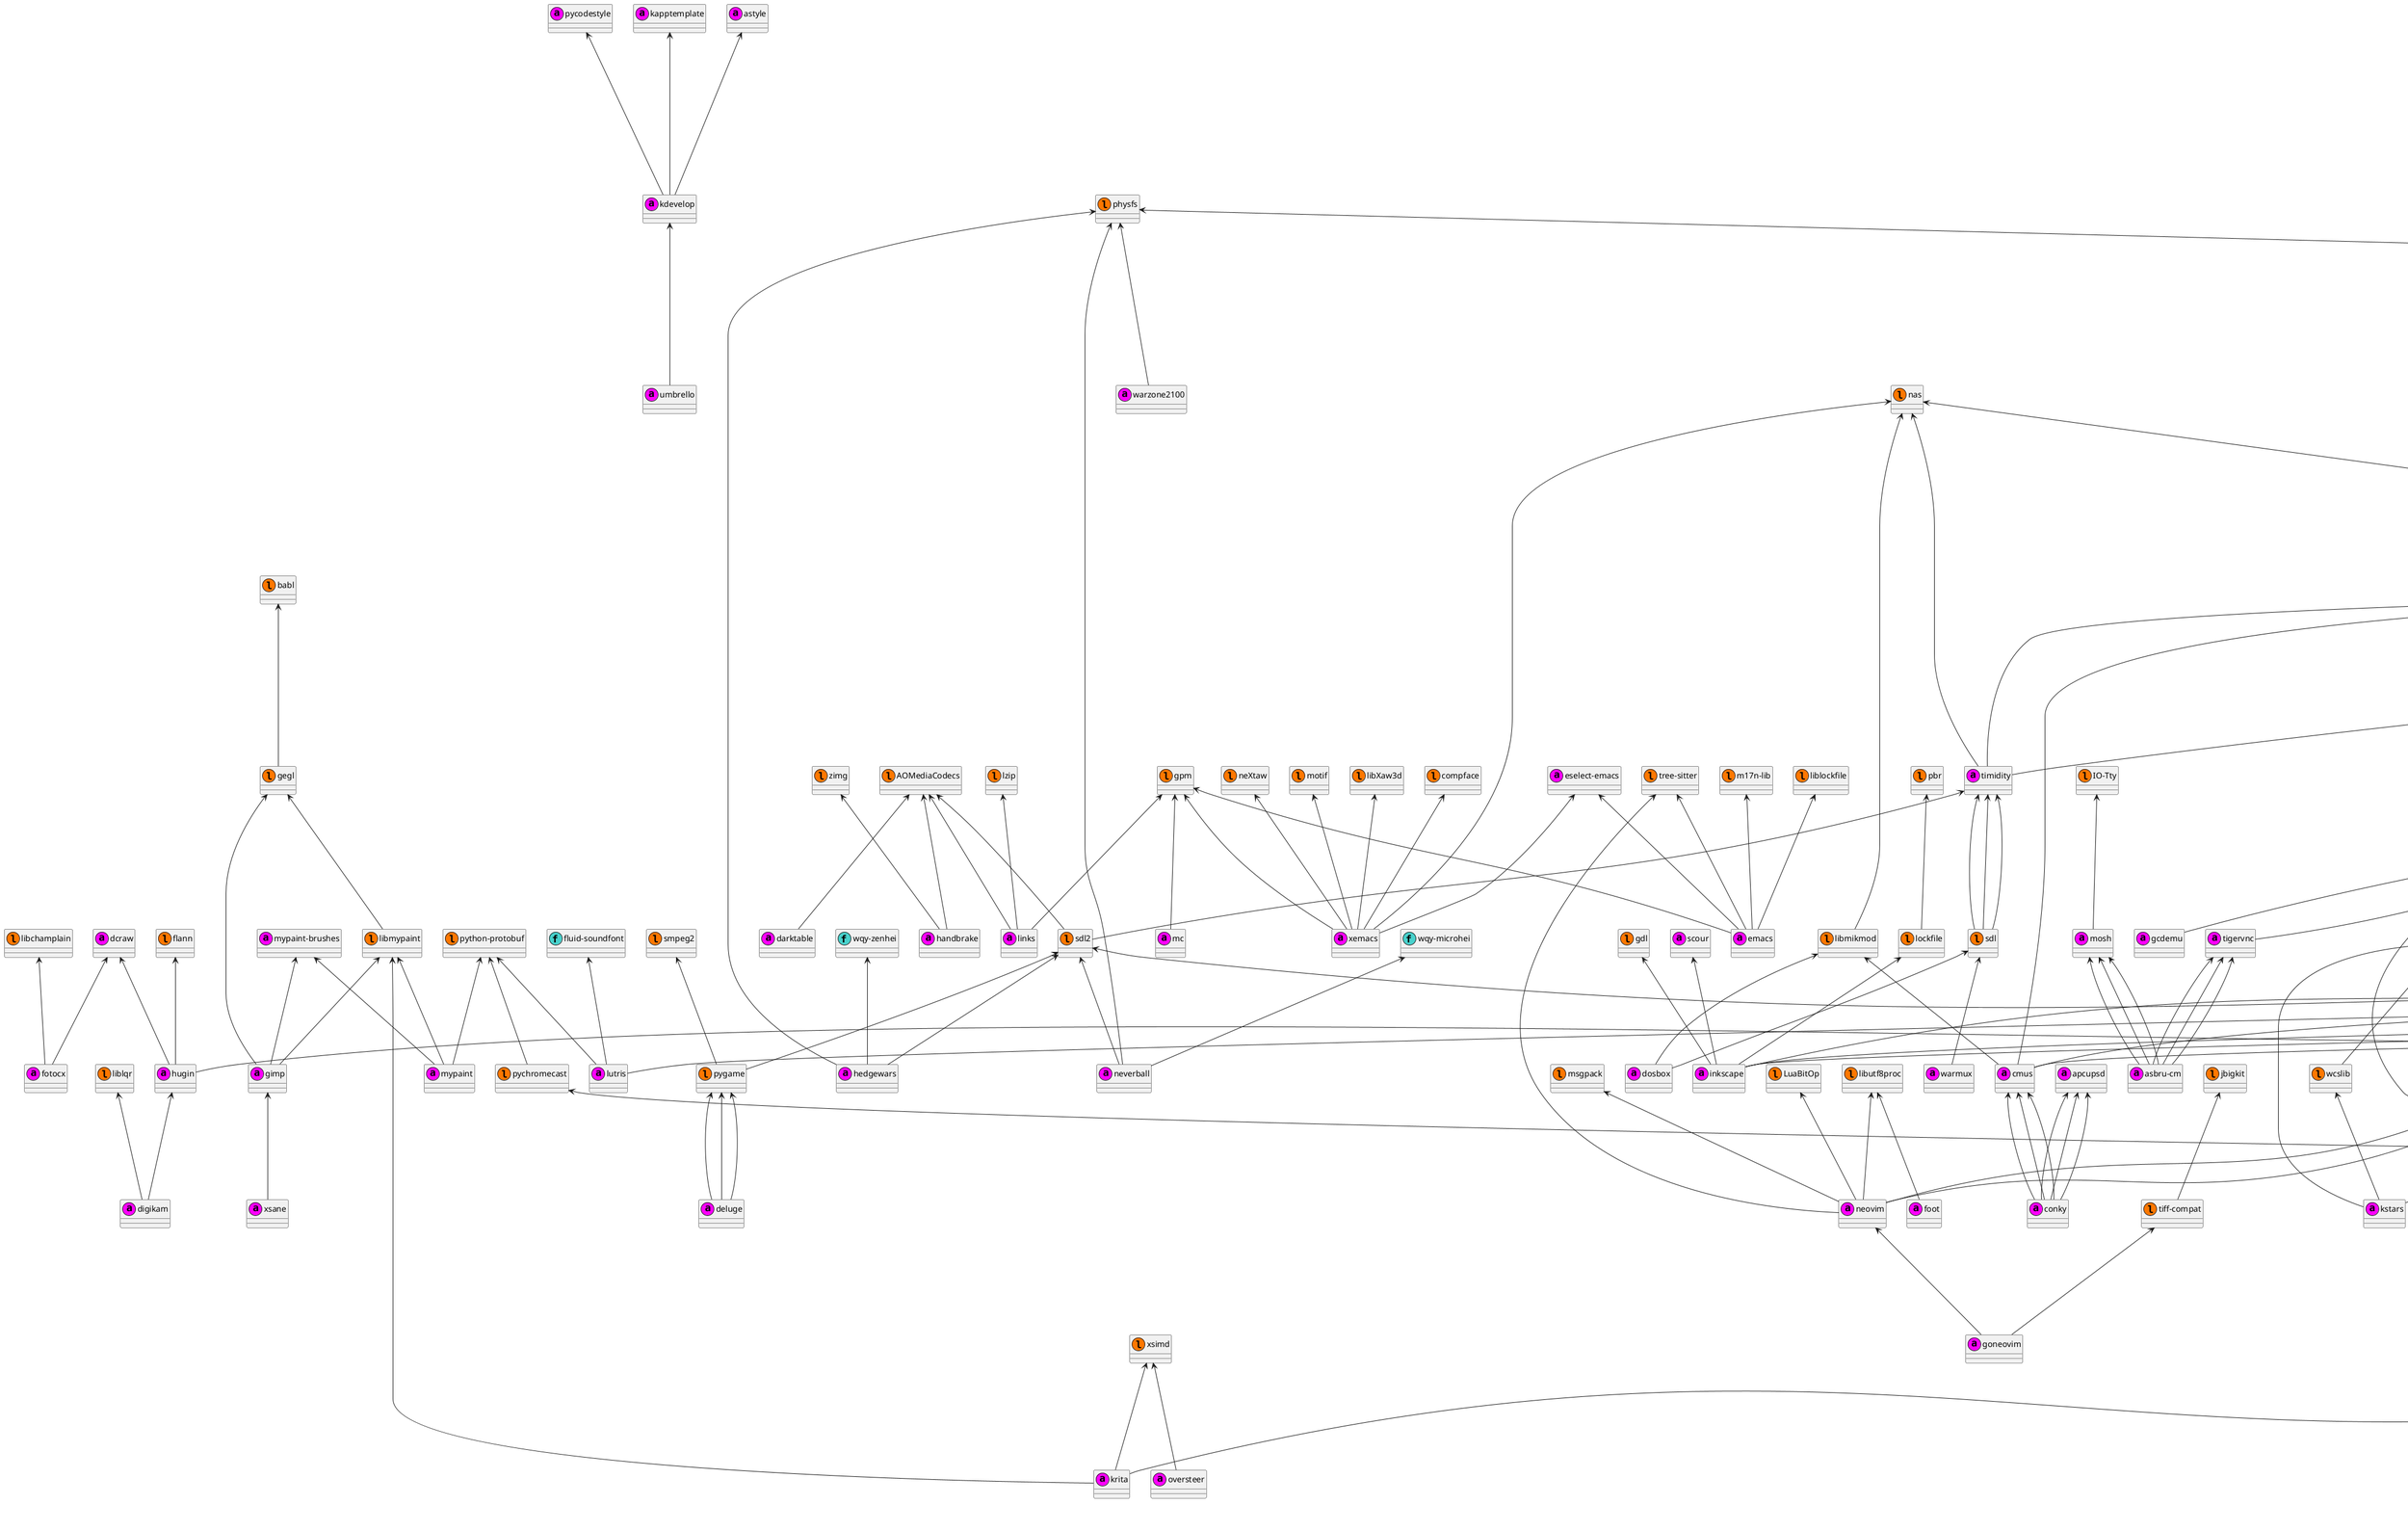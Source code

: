 @startuml

entity "loopup" as utils/loopup << (u,#4B0082) >> {

}
entity "cascadia-code" as fonts/cascadia-code << (f,#48D1CC) >> {

}
entity "fontawesome" as fonts/fontawesome << (f,#48D1CC) >> {

}
entity "font-cursor-misc" as fonts/font-cursor-misc << (f,#48D1CC) >> {

}
entity "inconsolata" as fonts/inconsolata << (f,#48D1CC) >> {

}
entity "inconsolata-hellenic" as fonts/inconsolata-hellenic << (f,#48D1CC) >> {

}
entity "jetbrains-mono" as fonts/jetbrains-mono << (f,#48D1CC) >> {

}
entity "noto-cjk" as fonts/noto-cjk << (f,#48D1CC) >> {

}
entity "noto-extra" as fonts/noto-extra << (f,#48D1CC) >> {

}
entity "roboto" as fonts/roboto << (f,#48D1CC) >> {

}
entity "robotomono" as fonts/robotomono << (f,#48D1CC) >> {

}
entity "robotoslab" as fonts/robotoslab << (f,#48D1CC) >> {

}
entity "stix-fonts" as fonts/stix-fonts << (f,#48D1CC) >> {

}
entity "texcm-ttf" as fonts/texcm-ttf << (f,#48D1CC) >> {

}
entity "wqy-zenhei" as fonts/wqy-zenhei << (f,#48D1CC) >> {

}
entity "wqy-microhei" as fonts/wqy-microhei << (f,#48D1CC) >> {

}
entity "fluid-soundfont" as fonts/fluid-soundfont << (f,#48D1CC) >> {

}
entity "analitza" as libs/analitza << (l,#FF7700) >> {

}
entity "AOMediaCodecs" as libs/AOMediaCodecs << (l,#FF7700) >> {

}
entity "argtable" as libs/argtable << (l,#FF7700) >> {

}
entity "asio" as libs/asio << (l,#FF7700) >> {

}
entity "aubio" as libs/aubio << (l,#FF7700) >> {

}
entity "babl" as libs/babl << (l,#FF7700) >> {

}
entity "beautifulsoup4" as libs/beautifulsoup4 << (l,#FF7700) >> {

}
entity "breeze-plymouth" as libs/breeze-plymouth << (l,#FF7700) >> {

}
entity "c-blosc" as libs/c-blosc << (l,#FF7700) >> {

}
entity "cfitsio" as libs/cfitsio << (l,#FF7700) >> {

}
entity "chrome-binary-plugins" as libs/chrome-binary-plugins << (l,#FF7700) >> {

}
entity "colorama" as libs/colorama << (l,#FF7700) >> {

}
entity "compface" as libs/compface << (l,#FF7700) >> {

}
entity "cpp-httplib" as libs/cpp-httplib << (l,#FF7700) >> {

}
entity "css-parser" as libs/css-parser << (l,#FF7700) >> {

}
entity "cssselect" as libs/cssselect << (l,#FF7700) >> {

}
entity "feedparser" as libs/feedparser << (l,#FF7700) >> {

}
entity "flann" as libs/flann << (l,#FF7700) >> {

}
entity "fltk" as libs/fltk << (l,#FF7700) >> {

}
entity "freeimage" as libs/freeimage << (l,#FF7700) >> {

}
entity "freeradius-client" as apps/freeradius-client << (a,#FF00FF) >> {

}
entity "ftgl" as libs/ftgl << (l,#FF7700) >> {

}
entity "game-music-emu" as libs/game-music-emu << (l,#FF7700) >> {

}
entity "gavl" as libs/gavl << (l,#FF7700) >> {

}
entity "girara" as libs/girara << (l,#FF7700) >> {

}
entity "gdl" as libs/gdl << (l,#FF7700) >> {

}
entity "gl2ps" as libs/gl2ps << (l,#FF7700) >> {

}
entity "glfw" as libs/glfw << (l,#FF7700) >> {

}
entity "gmime-2" as libs/gmime-2 << (l,#FF7700) >> {

}
entity "goocanvas" as libs/goocanvas << (l,#FF7700) >> {

}
entity "gpm" as libs/gpm << (l,#FF7700) >> {

}
entity "gst-plugins-v4l2" as libs/gst-plugins-v4l2 << (l,#FF7700) >> {

}
entity "gtksourceviewmm" as libs/gtksourceviewmm << (l,#FF7700) >> {

}
entity "gts" as libs/gts << (l,#FF7700) >> {

}
entity "gupnp-igd" as libs/gupnp-igd << (l,#FF7700) >> {

}
entity "hidapi" as libs/hidapi << (l,#FF7700) >> {

}
entity "id3lib" as libs/id3lib << (l,#FF7700) >> {

}
entity "iniparser" as libs/iniparser << (l,#FF7700) >> {

}
entity "intel-mediasdk" as libs/intel-mediasdk << (l,#FF7700) >> {

}
entity "IO-Tty" as libs/IO-Tty << (l,#FF7700) >> {

}
entity "jbigkit" as libs/jbigkit << (l,#FF7700) >> {

}
entity "ladspa-sdk" as libs/ladspa-sdk << (l,#FF7700) >> {

}
entity "lasi" as libs/lasi << (l,#FF7700) >> {

}
entity "leptonica" as libs/leptonica << (l,#FF7700) >> {

}
entity "lib3ds" as libs/lib3ds << (l,#FF7700) >> {

}
entity "libbs2b" as libs/libbs2b << (l,#FF7700) >> {

}
entity "libcerf" as libs/libcerf << (l,#FF7700) >> {

}
entity "libchamplain" as libs/libchamplain << (l,#FF7700) >> {

}
entity "libconfig" as libs/libconfig << (l,#FF7700) >> {

}
entity "libdiscid" as libs/libdiscid << (l,#FF7700) >> {

}
entity "libdispatch" as libs/libdispatch << (l,#FF7700) >> {

}
entity "libdvdcss" as libs/libdvdcss << (l,#FF7700) >> {

}
entity "libebur128" as libs/libebur128 << (l,#FF7700) >> {

}
entity "libemf" as libs/libemf << (l,#FF7700) >> {

}
entity "libfame" as libs/libfame << (l,#FF7700) >> {

}
entity "libgii" as libs/libgii << (l,#FF7700) >> {

}
entity "libglade" as libs/libglade << (l,#FF7700) >> {

}
entity "glpk" as libs/glpk << (l,#FF7700) >> {

}
entity "libharu" as libs/libharu << (l,#FF7700) >> {

}
entity "libircclient" as libs/libircclient << (l,#FF7700) >> {

}
entity "libktorrent" as libs/libktorrent << (l,#FF7700) >> {

}
entity "liblo" as libs/liblo << (l,#FF7700) >> {

}
entity "liblockfile" as libs/liblockfile << (l,#FF7700) >> {

}
entity "liblqr" as libs/liblqr << (l,#FF7700) >> {

}
entity "libmirage" as libs/libmirage << (l,#FF7700) >> {

}
entity "libmp4v2" as libs/libmp4v2 << (l,#FF7700) >> {

}
entity "libntlm" as libs/libntlm << (l,#FF7700) >> {

}
entity "libopenmpt" as libs/libopenmpt << (l,#FF7700) >> {

}
entity "libopusenc" as libs/libopusenc << (l,#FF7700) >> {

}
entity "libprojectm" as libs/libprojectm << (l,#FF7700) >> {

}
entity "libsfml" as libs/libsfml << (l,#FF7700) >> {

}
entity "libshout" as libs/libshout << (l,#FF7700) >> {

}
entity "libsidplay" as libs/libsidplay << (l,#FF7700) >> {

}
entity "libsidplayfp" as libs/libsidplayfp << (l,#FF7700) >> {

}
entity "libsoundtouch" as libs/libsoundtouch << (l,#FF7700) >> {

}
entity "libsrtp" as libs/libsrtp << (l,#FF7700) >> {

}
entity "libutf8proc" as libs/libutf8proc << (l,#FF7700) >> {

}
entity "libvisio" as libs/libvisio << (l,#FF7700) >> {

}
entity "libXaw3d" as libs/libXaw3d << (l,#FF7700) >> {

}
entity "libxdg-basedir" as libs/libxdg-basedir << (l,#FF7700) >> {

}
entity "libzen" as libs/libzen << (l,#FF7700) >> {

}
entity "log4cplus" as libs/log4cplus << (l,#FF7700) >> {

}
entity "lrzsz" as libs/lrzsz << (l,#FF7700) >> {

}
entity "lttng-ust-2_12" as libs/lttng-ust-2_12 << (l,#FF7700) >> {

}
entity "LuaBitOp" as libs/LuaBitOp << (l,#FF7700) >> {

}
entity "lv2" as libs/lv2 << (l,#FF7700) >> {

}
entity "lzip" as libs/lzip << (l,#FF7700) >> {

}
entity "m17n-lib" as libs/m17n-lib << (l,#FF7700) >> {

}
entity "mac" as libs/mac << (l,#FF7700) >> {

}
entity "mathjax" as libs/mathjax << (l,#FF7700) >> {

}
entity "mbedtls" as libs/mbedtls << (l,#FF7700) >> {

}
entity "motif" as libs/motif << (l,#FF7700) >> {

}
entity "msgpack" as libs/msgpack << (l,#FF7700) >> {

}
entity "mxml" as libs/mxml << (l,#FF7700) >> {

}
entity "nas" as libs/nas << (l,#FF7700) >> {

}
entity "Net-SNMP" as libs/Net-SNMP << (l,#FF7700) >> {

}
entity "netifaces" as libs/netifaces << (l,#FF7700) >> {

}
entity "neXtaw" as libs/neXtaw << (l,#FF7700) >> {

}
entity "nlohmann_json" as libs/nlohmann_json << (l,#FF7700) >> {

}
entity "oniguruma" as libs/oniguruma << (l,#FF7700) >> {

}
entity "ossp-uuid" as libs/ossp-uuid << (l,#FF7700) >> {

}
entity "pbr" as libs/pbr << (l,#FF7700) >> {

}
entity "perl-Tk" as libs/perl-Tk << (l,#FF7700) >> {

}
entity "physfs" as libs/physfs << (l,#FF7700) >> {

}
entity "plotutils" as libs/plotutils << (l,#FF7700) >> {

}
entity "portsmf" as libs/portsmf << (l,#FF7700) >> {

}
entity "ptex" as libs/ptex << (l,#FF7700) >> {

}
entity "pynacl" as libs/pynacl << (l,#FF7700) >> {

}
entity "pyproject-hooks" as libs/pyproject-hooks << (l,#FF7700) >> {

}
entity "python-msgpack" as libs/python-msgpack << (l,#FF7700) >> {

}
entity "python-protobuf" as libs/python-protobuf << (l,#FF7700) >> {

}
entity "qcustomplot" as libs/qcustomplot << (l,#FF7700) >> {

}
entity "qscintilla" as libs/qscintilla << (l,#FF7700) >> {

}
entity "qtpy" as libs/qtpy << (l,#FF7700) >> {

}
entity "qxlsx" as libs/qxlsx << (l,#FF7700) >> {

}
entity "random2" as libs/random2 << (l,#FF7700) >> {

}
entity "rapidjson" as libs/rapidjson << (l,#FF7700) >> {

}
entity "regex" as libs/regex << (l,#FF7700) >> {

}
entity "reportlab" as libs/reportlab << (l,#FF7700) >> {

}
entity "rnnoise" as apps/rnnoise << (a,#FF00FF) >> {

}
entity "rtaudio" as libs/rtaudio << (l,#FF7700) >> {

}
entity "rtmidi" as libs/rtmidi << (l,#FF7700) >> {

}
entity "send2trash" as libs/send2trash << (l,#FF7700) >> {

}
entity "serd" as libs/serd << (l,#FF7700) >> {

}
entity "sgml-common" as libs/sgml-common << (l,#FF7700) >> {

}
entity "smpeg" as libs/smpeg << (l,#FF7700) >> {

}
entity "smpeg2" as libs/smpeg2 << (l,#FF7700) >> {

}
entity "Text-CSV" as libs/Text-CSV << (l,#FF7700) >> {

}
entity "tinyxml2" as libs/tinyxml2 << (l,#FF7700) >> {

}
entity "tree-sitter" as libs/tree-sitter << (l,#FF7700) >> {

}
entity "twisted" as libs/twisted << (l,#FF7700) >> {

}
entity "udis86" as libs/udis86 << (l,#FF7700) >> {

}
entity "uriparser" as libs/uriparser << (l,#FF7700) >> {

}
entity "uthash" as libs/uthash << (l,#FF7700) >> {

}
entity "utfcpp" as libs/utfcpp << (l,#FF7700) >> {

}
entity "vamp-plugin-sdk" as libs/vamp-plugin-sdk << (l,#FF7700) >> {

}
entity "vdf" as libs/vdf << (l,#FF7700) >> {

}
entity "websocketpp" as libs/websocketpp << (l,#FF7700) >> {

}
entity "wxGTK" as libs/wxGTK << (l,#FF7700) >> {

}
entity "wxGTK-3_0-gtk3" as libs/wxGTK-3_0-gtk3 << (l,#FF7700) >> {

}
entity "xsimd" as libs/xsimd << (l,#FF7700) >> {

}
entity "zimg" as libs/zimg << (l,#FF7700) >> {

}
entity "zita-convolver" as libs/zita-convolver << (l,#FF7700) >> {

}
entity "zstandard" as libs/zstandard << (l,#FF7700) >> {

}
entity "alacritty" as apps/alacritty << (a,#FF00FF) >> {

}
entity "alligator" as apps/alligator << (a,#FF00FF) >> {

}
entity "amberol" as apps/amberol << (a,#FF00FF) >> {

}
entity "android-tools" as apps/android-tools << (a,#FF00FF) >> {

}
entity "ant" as apps/ant << (a,#FF00FF) >> {

}
entity "astyle" as apps/astyle << (a,#FF00FF) >> {

}
entity "apcupsd" as apps/apcupsd << (a,#FF00FF) >> {

}
entity "argouml" as apps/argouml << (a,#FF00FF) >> {

}
entity "argyllcms" as apps/argyllcms << (a,#FF00FF) >> {

}
entity "atop" as apps/atop << (a,#FF00FF) >> {

}
entity "b5i2iso" as apps/b5i2iso << (a,#FF00FF) >> {

}
entity "badwolf" as apps/badwolf << (a,#FF00FF) >> {

}
entity "bashtop" as apps/bashtop << (a,#FF00FF) >> {

}
entity "bchunk" as apps/bchunk << (a,#FF00FF) >> {

}
entity "billardgl" as apps/billardgl << (a,#FF00FF) >> {

}
entity "bind-tools" as apps/bind-tools << (a,#FF00FF) >> {

}
entity "bin2iso" as apps/bin2iso << (a,#FF00FF) >> {

}
entity "bleachbit" as apps/bleachbit << (a,#FF00FF) >> {

}
entity "bluefish" as apps/bluefish << (a,#FF00FF) >> {

}
entity "bottom" as apps/bottom << (a,#FF00FF) >> {

}
entity "brasero" as apps/brasero << (a,#FF00FF) >> {

}
entity "brave" as apps/brave << (a,#FF00FF) >> {

}
entity "brother-dcp1610w-bin" as apps/brother-dcp1610w-bin << (a,#FF00FF) >> {

}
entity "brother-scan4-bin" as apps/brother-scan4-bin << (a,#FF00FF) >> {

}
entity "cartridges" as apps/cartridges << (a,#FF00FF) >> {

}
entity "ccd2iso" as apps/ccd2iso << (a,#FF00FF) >> {

}
entity "celestia" as apps/celestia << (a,#FF00FF) >> {

}
entity "clamav" as apps/clamav << (a,#FF00FF) >> {

}
entity "cmatrix" as apps/cmatrix << (a,#FF00FF) >> {

}
entity "colord-kde" as apps/colord-kde << (a,#FF00FF) >> {

}
entity "converseen" as apps/converseen << (a,#FF00FF) >> {

}
entity "cool-retro-term" as apps/cool-retro-term << (a,#FF00FF) >> {

}
entity "coquillo" as apps/coquillo << (a,#FF00FF) >> {

}
entity "cuetools" as apps/cuetools << (a,#FF00FF) >> {

}
entity "curses-hexedit" as apps/curses-hexedit << (a,#FF00FF) >> {

}
entity "dcraw" as apps/dcraw << (a,#FF00FF) >> {

}
entity "designer" as apps/designer << (a,#FF00FF) >> {

}
entity "diffpdf" as apps/diffpdf << (a,#FF00FF) >> {

}
entity "diffuse" as apps/diffuse << (a,#FF00FF) >> {

}
entity "distrobox" as apps/distrobox << (a,#FF00FF) >> {

}
entity "dolphin-plugins-git" as apps/dolphin-plugins-git << (a,#FF00FF) >> {

}
entity "dotnet-common" as apps/dotnet-common << (a,#FF00FF) >> {

}
entity "dotnet-runtime-nugets-8" as apps/dotnet-runtime-nugets-8 << (a,#FF00FF) >> {

}
entity "drawio-desktop-bin" as apps/drawio-desktop-bin << (a,#FF00FF) >> {

}
entity "dtach" as apps/dtach << (a,#FF00FF) >> {

}
entity "dvdauthor" as apps/dvdauthor << (a,#FF00FF) >> {

}
entity "edid-tools" as apps/edid-tools << (a,#FF00FF) >> {

}
entity "elisa" as apps/elisa << (a,#FF00FF) >> {

}
entity "Email-Outlook-Message" as apps/Email-Outlook-Message << (a,#FF00FF) >> {

}
entity "erlang" as apps/erlang << (a,#FF00FF) >> {

}
entity "epiphany" as apps/epiphany << (a,#FF00FF) >> {

}
entity "epson-inkjet-printer-escpr" as apps/epson-inkjet-printer-escpr << (a,#FF00FF) >> {

}
entity "epstool" as apps/epstool << (a,#FF00FF) >> {

}
entity "eselect-emacs" as apps/eselect-emacs << (a,#FF00FF) >> {

}
entity "ext4magic" as apps/ext4magic << (a,#FF00FF) >> {

}
entity "extundelete" as apps/extundelete << (a,#FF00FF) >> {

}
entity "ffmpeg-chromium" as libs/ffmpeg-chromium << (l,#FF7700) >> {

}
entity "ffmpegthumbs" as apps/ffmpegthumbs << (a,#FF00FF) >> {

}
entity "fig2dev" as apps/fig2dev << (a,#FF00FF) >> {

}
entity "filelight" as apps/filelight << (a,#FF00FF) >> {

}
entity "firejail" as apps/firejail << (a,#FF00FF) >> {

}
entity "fish" as apps/fish << (a,#FF00FF) >> {

}
entity "flam3" as apps/flam3 << (a,#FF00FF) >> {

}
entity "flameshot" as apps/flameshot << (a,#FF00FF) >> {

}
entity "foliate" as apps/foliate << (a,#FF00FF) >> {

}
entity "fontforge" as apps/fontforge << (a,#FF00FF) >> {

}
entity "foobillard" as apps/foobillard << (a,#FF00FF) >> {

}
entity "fooyin" as apps/fooyin << (a,#FF00FF) >> {

}
entity "fpc" as apps/fpc << (a,#FF00FF) >> {

}
entity "fping" as apps/fping << (a,#FF00FF) >> {

}
entity "fraqtive" as apps/fraqtive << (a,#FF00FF) >> {

}
entity "freeoffice" as apps/freeoffice << (a,#FF00FF) >> {

}
entity "galaxy" as apps/galaxy << (a,#FF00FF) >> {

}
entity "gaupol" as apps/gaupol << (a,#FF00FF) >> {

}
entity "geany" as apps/geany << (a,#FF00FF) >> {

}
entity "geeqie" as apps/geeqie << (a,#FF00FF) >> {

}
entity "ghostwriter" as apps/ghostwriter << (a,#FF00FF) >> {

}
entity "gitkraken" as apps/gitkraken << (a,#FF00FF) >> {

}
entity "gmtp" as apps/gmtp << (a,#FF00FF) >> {

}
entity "gnofract4d" as apps/gnofract4d << (a,#FF00FF) >> {

}
entity "gnome-shell-frippery" as apps/gnome-shell-frippery << (a,#FF00FF) >> {

}
entity "gnome-tweaks" as apps/gnome-tweaks << (a,#FF00FF) >> {

}
entity "gnumeric" as apps/gnumeric << (a,#FF00FF) >> {

}
entity "go" as apps/go << (a,#FF00FF) >> {

}
entity "google-chrome" as apps/google-chrome << (a,#FF00FF) >> {

}
entity "grub-btrfs" as apps/grub-btrfs << (a,#FF00FF) >> {

}
entity "gsmartcontrol" as apps/gsmartcontrol << (a,#FF00FF) >> {

}
entity "gtk-sunlight" as apps/gtk-sunlight << (a,#FF00FF) >> {

}
entity "gtkspell" as apps/gtkspell << (a,#FF00FF) >> {

}
entity "guvcview" as apps/guvcview << (a,#FF00FF) >> {

}
entity "hardinfo" as apps/hardinfo << (a,#FF00FF) >> {

}
entity "hddtemp" as apps/hddtemp << (a,#FF00FF) >> {

}
entity "htop" as apps/htop << (a,#FF00FF) >> {

}
entity "httrack" as apps/httrack << (a,#FF00FF) >> {

}
entity "hwinfo" as apps/hwinfo << (a,#FF00FF) >> {

}
entity "iat" as apps/iat << (a,#FF00FF) >> {

}
entity "i2c-tools" as apps/i2c-tools << (a,#FF00FF) >> {

}
entity "icoutils" as apps/icoutils << (a,#FF00FF) >> {

}
entity "imwheel" as apps/imwheel << (a,#FF00FF) >> {

}
entity "iptraf-ng" as apps/iptraf-ng << (a,#FF00FF) >> {

}
entity "joe" as apps/joe << (a,#FF00FF) >> {

}
entity "kapptemplate" as apps/kapptemplate << (a,#FF00FF) >> {

}
entity "kate" as apps/kate << (a,#FF00FF) >> {

}
entity "kcharselect" as apps/kcharselect << (a,#FF00FF) >> {

}
entity "kchmviewer" as apps/kchmviewer << (a,#FF00FF) >> {

}
entity "kcolorchooser" as apps/kcolorchooser << (a,#FF00FF) >> {

}
entity "kdiff3" as apps/kdiff3 << (a,#FF00FF) >> {

}
entity "kdocker" as apps/kdocker << (a,#FF00FF) >> {

}
entity "keepassxc" as apps/keepassxc << (a,#FF00FF) >> {

}
entity "kgpg" as apps/kgpg << (a,#FF00FF) >> {

}
entity "khronos" as apps/khronos << (a,#FF00FF) >> {

}
entity "kimagemapeditor" as apps/kimagemapeditor << (a,#FF00FF) >> {

}
entity "kompare" as apps/kompare << (a,#FF00FF) >> {

}
entity "konqueror" as apps/konqueror << (a,#FF00FF) >> {

}
entity "kooha" as apps/kooha << (a,#FF00FF) >> {

}
entity "kookbook" as apps/kookbook << (a,#FF00FF) >> {

}
entity "krfb" as apps/krfb << (a,#FF00FF) >> {

}
entity "krecorder" as apps/krecorder << (a,#FF00FF) >> {

}
entity "kruler" as apps/kruler << (a,#FF00FF) >> {

}
entity "krusader" as apps/krusader << (a,#FF00FF) >> {

}
entity "ksnip" as apps/ksnip << (a,#FF00FF) >> {

}
entity "kvantum" as apps/kvantum << (a,#FF00FF) >> {

}
entity "leocad" as apps/leocad << (a,#FF00FF) >> {

}
entity "qalculate-gtk" as apps/qalculate-gtk << (a,#FF00FF) >> {

}
entity "qalculate-qt" as apps/qalculate-qt << (a,#FF00FF) >> {

}
entity "librecad" as apps/librecad << (a,#FF00FF) >> {

}
entity "linuxtv-utils" as apps/linuxtv-utils << (a,#FF00FF) >> {

}
entity "lshw" as apps/lshw << (a,#FF00FF) >> {

}
entity "luajit" as apps/luajit << (a,#FF00FF) >> {

}
entity "ly" as apps/ly << (a,#FF00FF) >> {

}
entity "mandelbulber" as apps/mandelbulber << (a,#FF00FF) >> {

}
entity "mangohud" as apps/mangohud << (a,#FF00FF) >> {

}
entity "marble" as apps/marble << (a,#FF00FF) >> {

}
entity "meld" as apps/meld << (a,#FF00FF) >> {

}
entity "minidlna" as apps/minidlna << (a,#FF00FF) >> {

}
entity "mono" as apps/mono << (a,#FF00FF) >> {

}
entity "mypaint-brushes" as apps/mypaint-brushes << (a,#FF00FF) >> {

}
entity "ncdu" as apps/ncdu << (a,#FF00FF) >> {

}
entity "nethogs" as apps/nethogs << (a,#FF00FF) >> {

}
entity "netkit-fingerd" as apps/netkit-fingerd << (a,#FF00FF) >> {

}
entity "nmap" as apps/nmap << (a,#FF00FF) >> {

}
entity "nmon" as apps/nmon << (a,#FF00FF) >> {

}
entity "nnn" as apps/nnn << (a,#FF00FF) >> {

}
entity "nordvpn" as apps/nordvpn << (a,#FF00FF) >> {

}
entity "nrg2iso" as apps/nrg2iso << (a,#FF00FF) >> {

}
entity "nx" as apps/nx << (a,#FF00FF) >> {

}
entity "otter" as apps/otter << (a,#FF00FF) >> {

}
entity "pandoc" as apps/pandoc << (a,#FF00FF) >> {

}
entity "pdfarranger" as apps/pdfarranger << (a,#FF00FF) >> {

}
entity "pdftk" as apps/pdftk << (a,#FF00FF) >> {

}
entity "peek" as apps/peek << (a,#FF00FF) >> {

}
entity "piper" as apps/piper << (a,#FF00FF) >> {

}
entity "plasma-sdk" as apps/plasma-sdk << (a,#FF00FF) >> {

}
entity "podofo" as apps/podofo << (a,#FF00FF) >> {

}
entity "popcorntime" as apps/popcorntime << (a,#FF00FF) >> {

}
entity "polari" as apps/polari << (a,#FF00FF) >> {

}
entity "powerpanel" as apps/powerpanel << (a,#FF00FF) >> {

}
entity "proton-ge-custom-bin" as apps/proton-ge-custom-bin << (a,#FF00FF) >> {

}
entity "pulseaudio-qt" as apps/pulseaudio-qt << (a,#FF00FF) >> {

}
entity "putty" as apps/putty << (a,#FF00FF) >> {

}
entity "pycodestyle" as apps/pycodestyle << (a,#FF00FF) >> {

}
entity "qbittorrent" as apps/qbittorrent << (a,#FF00FF) >> {

}
entity "qmplay2" as apps/qmplay2 << (a,#FF00FF) >> {

}
entity "qt5ct" as apps/qt5ct << (a,#FF00FF) >> {

}
entity "qt6ct" as apps/qt6ct << (a,#FF00FF) >> {

}
entity "quassel" as apps/quassel << (a,#FF00FF) >> {

}
entity "qhexedit2" as apps/qhexedit2 << (a,#FF00FF) >> {

}
entity "qjackctl" as apps/qjackctl << (a,#FF00FF) >> {

}
entity "qjoypad" as apps/qjoypad << (a,#FF00FF) >> {

}
entity "qview" as apps/qview << (a,#FF00FF) >> {

}
entity "rawtherapee" as apps/rawtherapee << (a,#FF00FF) >> {

}
entity "redshift" as apps/redshift << (a,#FF00FF) >> {

}
entity "rhino" as apps/rhino << (a,#FF00FF) >> {

}
entity "rssguard" as apps/rssguard << (a,#FF00FF) >> {

}
entity "rofi" as apps/rofi << (a,#FF00FF) >> {

}
entity "scapy" as apps/scapy << (a,#FF00FF) >> {

}
entity "scour" as apps/scour << (a,#FF00FF) >> {

}
entity "simple-scan" as apps/simple-scan << (a,#FF00FF) >> {

}
entity "simplescreenrecorder" as apps/simplescreenrecorder << (a,#FF00FF) >> {

}
entity "skypeforlinux" as apps/skypeforlinux << (a,#FF00FF) >> {

}
entity "snapper-gui" as apps/snapper-gui << (a,#FF00FF) >> {

}
entity "sndio" as apps/sndio << (a,#FF00FF) >> {

}
entity "solaar" as apps/solaar << (a,#FF00FF) >> {

}
entity "spacenavd" as apps/spacenavd << (a,#FF00FF) >> {

}
entity "subtitlecomposer" as apps/subtitlecomposer << (a,#FF00FF) >> {

}
entity "sqlcipher" as apps/sqlcipher << (a,#FF00FF) >> {

}
entity "supercollider" as apps/supercollider << (a,#FF00FF) >> {

}
entity "tcsh" as apps/tcsh << (a,#FF00FF) >> {

}
entity "timeshift" as apps/timeshift << (a,#FF00FF) >> {

}
entity "tophat" as apps/tophat << (a,#FF00FF) >> {

}
entity "tree" as apps/tree << (a,#FF00FF) >> {

}
entity "shortwave" as apps/shortwave << (a,#FF00FF) >> {

}
entity "st" as apps/st << (a,#FF00FF) >> {

}
entity "sweeper" as apps/sweeper << (a,#FF00FF) >> {

}
entity "systemdgenie" as apps/systemdgenie << (a,#FF00FF) >> {

}
entity "testdisk" as apps/testdisk << (a,#FF00FF) >> {

}
entity "tk" as apps/tk << (a,#FF00FF) >> {

}
entity "tmux" as apps/tmux << (a,#FF00FF) >> {

}
entity "ttaenc" as apps/ttaenc << (a,#FF00FF) >> {

}
entity "twolame" as apps/twolame << (a,#FF00FF) >> {

}
entity "ufw" as apps/ufw << (a,#FF00FF) >> {

}
entity "ulauncher" as apps/ulauncher << (a,#FF00FF) >> {

}
entity "usb_modeswitch" as apps/usb_modeswitch << (a,#FF00FF) >> {

}
entity "usbmuxd" as apps/usbmuxd << (a,#FF00FF) >> {

}
entity "vcdimager" as apps/vcdimager << (a,#FF00FF) >> {

}
entity "vesktop" as apps/vesktop << (a,#FF00FF) >> {

}
entity "video-trimmer" as apps/video-trimmer << (a,#FF00FF) >> {

}
entity "vscodium" as apps/vscodium << (a,#FF00FF) >> {

}
entity "w_scan" as apps/w_scan << (a,#FF00FF) >> {

}
entity "wacomtablet" as apps/wacomtablet << (a,#FF00FF) >> {

}
entity "warp" as apps/warp << (a,#FF00FF) >> {

}
entity "wavemon" as apps/wavemon << (a,#FF00FF) >> {

}
entity "weechat" as apps/weechat << (a,#FF00FF) >> {

}
entity "wireshark" as apps/wireshark << (a,#FF00FF) >> {

}
entity "worker" as apps/worker << (a,#FF00FF) >> {

}
entity "xaos" as apps/xaos << (a,#FF00FF) >> {

}
entity "xli" as apps/xli << (a,#FF00FF) >> {

}
entity "xmahjongg" as apps/xmahjongg << (a,#FF00FF) >> {

}
entity "xpad" as apps/xpad << (a,#FF00FF) >> {

}
entity "xsensors" as apps/xsensors << (a,#FF00FF) >> {

}
entity "zsh" as apps/zsh << (a,#FF00FF) >> {

}
entity "build" as libs/build << (l,#FF7700) >> {

}
entity "cachecontrol" as libs/cachecontrol << (l,#FF7700) >> {

}
entity "cmt-plugins" as libs/cmt-plugins << (l,#FF7700) >> {

}
entity "dssi" as libs/dssi << (l,#FF7700) >> {

}
entity "dumb" as libs/dumb << (l,#FF7700) >> {

}
entity "gst-plugins-srtp" as libs/gst-plugins-srtp << (l,#FF7700) >> {

}
entity "hid" as libs/hid << (l,#FF7700) >> {

}
entity "libao" as libs/libao << (l,#FF7700) >> {

}
entity "libcaca" as libs/libcaca << (l,#FF7700) >> {

}
entity "libgnomecanvas" as libs/libgnomecanvas << (l,#FF7700) >> {

}
entity "liblrdf" as libs/liblrdf << (l,#FF7700) >> {

}
entity "libmediainfo" as libs/libmediainfo << (l,#FF7700) >> {

}
entity "libmikmod" as libs/libmikmod << (l,#FF7700) >> {

}
entity "libnice" as libs/libnice << (l,#FF7700) >> {

}
entity "libspnav" as libs/libspnav << (l,#FF7700) >> {

}
entity "tiff-compat" as libs/tiff-compat << (l,#FF7700) >> {

}
entity "lockfile" as libs/lockfile << (l,#FF7700) >> {

}
entity "lpeg" as libs/lpeg << (l,#FF7700) >> {

}
entity "pgi" as libs/pgi << (l,#FF7700) >> {

}
entity "pychromecast" as libs/pychromecast << (l,#FF7700) >> {

}
entity "pysol-cards" as libs/pysol-cards << (l,#FF7700) >> {

}
entity "rubberband" as libs/rubberband << (l,#FF7700) >> {

}
entity "sord" as libs/sord << (l,#FF7700) >> {

}
entity "tbb" as libs/tbb << (l,#FF7700) >> {

}
entity "xine-lib" as libs/xine-lib << (l,#FF7700) >> {

}
entity "cairo-clock" as apps/cairo-clock << (a,#FF00FF) >> {

}
entity "cairo-dock" as apps/cairo-dock << (a,#FF00FF) >> {

}
entity "cava" as apps/cava << (a,#FF00FF) >> {

}
entity "cdemu" as apps/cdemu << (a,#FF00FF) >> {

}
entity "cdemu" as layerbase/cdemu << (λ,#98FB98) >> {

}
entity "cdrdao" as apps/cdrdao << (a,#FF00FF) >> {

}
entity "chemtool" as apps/chemtool << (a,#FF00FF) >> {

}
entity "clementine" as apps/clementine << (a,#FF00FF) >> {

}
entity "cpu-x" as apps/cpu-x << (a,#FF00FF) >> {

}
entity "cutecom" as apps/cutecom << (a,#FF00FF) >> {

}
entity "darktable" as apps/darktable << (a,#FF00FF) >> {

}
entity "deadbeef" as apps/deadbeef << (a,#FF00FF) >> {

}
entity "delve" as apps/delve << (a,#FF00FF) >> {

}
entity "dia" as apps/dia << (a,#FF00FF) >> {

}
entity "diff-pdf" as apps/diff-pdf << (a,#FF00FF) >> {

}
entity "docker-tools" as apps/docker-tools << (a,#FF00FF) >> {

}
entity "dotnet-sdk-6" as apps/dotnet-sdk-6 << (a,#FF00FF) >> {

}
entity "dotnet-sdk-8" as apps/dotnet-sdk-8 << (a,#FF00FF) >> {

}
entity "easytag" as apps/easytag << (a,#FF00FF) >> {

}
entity "emacs" as apps/emacs << (a,#FF00FF) >> {

}
entity "extreme-tuxracer" as apps/extreme-tuxracer << (a,#FF00FF) >> {

}
entity "filezilla" as apps/filezilla << (a,#FF00FF) >> {

}
entity "foot" as apps/foot << (a,#FF00FF) >> {

}
entity "gftp" as apps/gftp << (a,#FF00FF) >> {

}
entity "ghostty" as apps/ghostty << (a,#FF00FF) >> {

}
entity "gkrellm" as apps/gkrellm << (a,#FF00FF) >> {

}
entity "gnome-games" as apps/gnome-games << (a,#FF00FF) >> {

}
entity "gnuchess" as apps/gnuchess << (a,#FF00FF) >> {

}
entity "gopls" as apps/gopls << (a,#FF00FF) >> {

}
entity "goverlay" as apps/goverlay << (a,#FF00FF) >> {

}
entity "handbrake" as apps/handbrake << (a,#FF00FF) >> {

}
entity "hexchat" as apps/hexchat << (a,#FF00FF) >> {

}
entity "isomaster" as apps/isomaster << (a,#FF00FF) >> {

}
entity "kalgebra" as apps/kalgebra << (a,#FF00FF) >> {

}
entity "kget" as apps/kget << (a,#FF00FF) >> {

}
entity "kid3" as apps/kid3 << (a,#FF00FF) >> {

}
entity "krename" as apps/krename << (a,#FF00FF) >> {

}
entity "ktorrent" as apps/ktorrent << (a,#FF00FF) >> {

}
entity "kwave" as apps/kwave << (a,#FF00FF) >> {

}
entity "kweather" as apps/kweather << (a,#FF00FF) >> {

}
entity "lash" as apps/lash << (a,#FF00FF) >> {

}
entity "links" as apps/links << (a,#FF00FF) >> {

}
entity "linux-wbfs-manager" as apps/linux-wbfs-manager << (a,#FF00FF) >> {

}
entity "lutris" as apps/lutris << (a,#FF00FF) >> {

}
entity "mc" as apps/mc << (a,#FF00FF) >> {

}
entity "milkytracker" as apps/milkytracker << (a,#FF00FF) >> {

}
entity "minicom" as apps/minicom << (a,#FF00FF) >> {

}
entity "mirage2iso" as apps/mirage2iso << (a,#FF00FF) >> {

}
entity "mkvtoolnix" as apps/mkvtoolnix << (a,#FF00FF) >> {

}
entity "mosh" as apps/mosh << (a,#FF00FF) >> {

}
entity "mpv" as apps/mpv << (a,#FF00FF) >> {

}
entity "musescore" as apps/musescore << (a,#FF00FF) >> {

}
entity "net-snmp" as apps/net-snmp << (a,#FF00FF) >> {

}
entity "nwipe" as apps/nwipe << (a,#FF00FF) >> {

}
entity "obs-studio" as apps/obs-studio << (a,#FF00FF) >> {

}
entity "oh-my-posh" as apps/oh-my-posh << (a,#FF00FF) >> {

}
entity "okteta" as apps/okteta << (a,#FF00FF) >> {

}
entity "openjade" as apps/openjade << (a,#FF00FF) >> {

}
entity "openrgb" as apps/openrgb << (a,#FF00FF) >> {

}
entity "opera" as apps/opera << (a,#FF00FF) >> {

}
entity "oversteer" as apps/oversteer << (a,#FF00FF) >> {

}
entity "p7zip-ui" as apps/p7zip-ui << (a,#FF00FF) >> {

}
entity "pcem" as apps/pcem << (a,#FF00FF) >> {

}
entity "picom" as apps/picom << (a,#FF00FF) >> {

}
entity "pip" as apps/pip << (a,#FF00FF) >> {

}
entity "plymouth-kcm" as apps/plymouth-kcm << (a,#FF00FF) >> {

}
entity "postgresql" as apps/postgresql << (a,#FF00FF) >> {

}
entity "pstoedit" as apps/pstoedit << (a,#FF00FF) >> {

}
entity "qcad" as apps/qcad << (a,#FF00FF) >> {

}
entity "qdevicemonitor" as apps/qdevicemonitor << (a,#FF00FF) >> {

}
entity "qmmp" as apps/qmmp << (a,#FF00FF) >> {

}
entity "qtox" as apps/qtox << (a,#FF00FF) >> {

}
entity "qutebrowser" as apps/qutebrowser << (a,#FF00FF) >> {

}
entity "regexxer" as apps/regexxer << (a,#FF00FF) >> {

}
entity "remmina" as apps/remmina << (a,#FF00FF) >> {

}
entity "rotoscope" as apps/rotoscope << (a,#FF00FF) >> {

}
entity "shntool" as apps/shntool << (a,#FF00FF) >> {

}
entity "shutter" as apps/shutter << (a,#FF00FF) >> {

}
entity "sigil" as apps/sigil << (a,#FF00FF) >> {

}
entity "smplayer" as apps/smplayer << (a,#FF00FF) >> {

}
entity "soundconverter" as apps/soundconverter << (a,#FF00FF) >> {

}
entity "sqliteman" as apps/sqliteman << (a,#FF00FF) >> {

}
entity "tesseract" as apps/tesseract << (a,#FF00FF) >> {

}
entity "tigervnc" as apps/tigervnc << (a,#FF00FF) >> {

}
entity "tor" as apps/tor << (a,#FF00FF) >> {

}
entity "transmission" as apps/transmission << (a,#FF00FF) >> {

}
entity "upplay" as apps/upplay << (a,#FF00FF) >> {

}
entity "vdr" as apps/vdr << (a,#FF00FF) >> {

}
entity "visual-regexp" as apps/visual-regexp << (a,#FF00FF) >> {

}
entity "vivaldi" as apps/vivaldi << (a,#FF00FF) >> {

}
entity "vkeybd" as apps/vkeybd << (a,#FF00FF) >> {

}
entity "warzone2100" as apps/warzone2100 << (a,#FF00FF) >> {

}
entity "wxhexeditor" as apps/wxhexeditor << (a,#FF00FF) >> {

}
entity "wine-staging" as apps/wine-staging << (a,#FF00FF) >> {

}
entity "yamllint" as apps/yamllint << (a,#FF00FF) >> {

}
entity "zathura" as apps/zathura << (a,#FF00FF) >> {

}
entity "zoom" as apps/zoom << (a,#FF00FF) >> {

}
entity "allegro" as libs/allegro << (l,#FF7700) >> {

}
entity "gst-plugins-libnice" as libs/gst-plugins-libnice << (l,#FF7700) >> {

}
entity "indilib" as libs/indilib << (l,#FF7700) >> {

}
entity "openvdb" as libs/openvdb << (l,#FF7700) >> {

}
entity "wcslib" as libs/wcslib << (l,#FF7700) >> {

}
entity "amsynth" as apps/amsynth << (a,#FF00FF) >> {

}
entity "asbru-cm" as apps/asbru-cm << (a,#FF00FF) >> {

}
entity "avalonia-ilspy" as apps/avalonia-ilspy << (a,#FF00FF) >> {

}
entity "avidemux" as apps/avidemux << (a,#FF00FF) >> {

}
entity "bat" as apps/bat << (a,#FF00FF) >> {

}
entity "brother-dcp1610w-bin-brscan4" as apps/brother-dcp1610w-bin-brscan4 << (a,#FF00FF) >> {

}
entity "calibre" as apps/calibre << (a,#FF00FF) >> {

}
entity "cantor" as apps/cantor << (a,#FF00FF) >> {

}
entity "celluloid" as apps/celluloid << (a,#FF00FF) >> {

}
entity "clamtk" as apps/clamtk << (a,#FF00FF) >> {

}
entity "dvd-rw-tools" as apps/dvd-rw-tools << (a,#FF00FF) >> {

}
entity "fluidsynth" as apps/fluidsynth << (a,#FF00FF) >> {

}
entity "fotocx" as apps/fotocx << (a,#FF00FF) >> {

}
entity "gnome-nettool" as apps/gnome-nettool << (a,#FF00FF) >> {

}
entity "gnuplot" as apps/gnuplot << (a,#FF00FF) >> {

}
entity "helm-synthesizer" as apps/helm-synthesizer << (a,#FF00FF) >> {

}
entity "hplip" as apps/hplip << (a,#FF00FF) >> {

}
entity "k3b" as apps/k3b << (a,#FF00FF) >> {

}
entity "kaffeine-tde" as apps/kaffeine-tde << (a,#FF00FF) >> {

}
entity "kdegames" as apps/kdegames << (a,#FF00FF) >> {

}
entity "kodi" as apps/kodi << (a,#FF00FF) >> {

}
entity "lazarus" as apps/lazarus << (a,#FF00FF) >> {

}
entity "libreoffice" as apps/libreoffice << (a,#FF00FF) >> {

}
entity "lollypop" as apps/lollypop << (a,#FF00FF) >> {

}
entity "luminance-hdr" as apps/luminance-hdr << (a,#FF00FF) >> {

}
entity "mediainfo" as apps/mediainfo << (a,#FF00FF) >> {

}
entity "mediainfo-gui" as apps/mediainfo-gui << (a,#FF00FF) >> {

}
entity "megasync" as apps/megasync << (a,#FF00FF) >> {

}
entity "mixxx" as apps/mixxx << (a,#FF00FF) >> {

}
entity "nagios" as apps/nagios << (a,#FF00FF) >> {

}
entity "neovim" as apps/neovim << (a,#FF00FF) >> {

}
entity "nmapsi" as apps/nmapsi << (a,#FF00FF) >> {

}
entity "onedrive" as apps/onedrive << (a,#FF00FF) >> {

}
entity "openra" as apps/openra << (a,#FF00FF) >> {

}
entity "plasma-firewall" as apps/plasma-firewall << (a,#FF00FF) >> {

}
entity "q4wine" as apps/q4wine << (a,#FF00FF) >> {

}
entity "qsampler" as apps/qsampler << (a,#FF00FF) >> {

}
entity "quodlibet" as apps/quodlibet << (a,#FF00FF) >> {

}
entity "rclone" as apps/rclone << (a,#FF00FF) >> {

}
entity "rosegarden" as apps/rosegarden << (a,#FF00FF) >> {

}
entity "scribus" as apps/scribus << (a,#FF00FF) >> {

}
entity "skanpage" as apps/skanpage << (a,#FF00FF) >> {

}
entity "sqlitebrowser" as apps/sqlitebrowser << (a,#FF00FF) >> {

}
entity "terminatorx" as apps/terminatorx << (a,#FF00FF) >> {

}
entity "timidity" as apps/timidity << (a,#FF00FF) >> {

}
entity "tokodon" as apps/tokodon << (a,#FF00FF) >> {

}
entity "valgrind" as apps/valgrind << (a,#FF00FF) >> {

}
entity "x2goclient" as apps/x2goclient << (a,#FF00FF) >> {

}
entity "x2goserver" as apps/x2goserver << (a,#FF00FF) >> {

}
entity "xemacs" as apps/xemacs << (a,#FF00FF) >> {

}
entity "xmms2" as apps/xmms2 << (a,#FF00FF) >> {

}
entity "xournal" as apps/xournal << (a,#FF00FF) >> {

}
entity "yoshimi" as apps/yoshimi << (a,#FF00FF) >> {

}
entity "zynaddsubfx" as apps/zynaddsubfx << (a,#FF00FF) >> {

}
entity "devil" as libs/devil << (l,#FF7700) >> {

}
entity "farstream" as libs/farstream << (l,#FF7700) >> {

}
entity "fluidsynth-dssi" as libs/fluidsynth-dssi << (l,#FF7700) >> {

}
entity "freeipmi" as libs/freeipmi << (l,#FF7700) >> {

}
entity "frei0r-plugins" as libs/frei0r-plugins << (l,#FF7700) >> {

}
entity "sdl" as libs/sdl << (l,#FF7700) >> {

}
entity "sdl2" as libs/sdl2 << (l,#FF7700) >> {

}
entity "audacious" as apps/audacious << (a,#FF00FF) >> {

}
entity "calf" as apps/calf << (a,#FF00FF) >> {

}
entity "calligra" as apps/calligra << (a,#FF00FF) >> {

}
entity "calligraplan" as apps/calligraplan << (a,#FF00FF) >> {

}
entity "dosbox" as apps/dosbox << (a,#FF00FF) >> {

}
entity "flacon" as apps/flacon << (a,#FF00FF) >> {

}
entity "gcdemu" as apps/gcdemu << (a,#FF00FF) >> {

}
entity "goneovim" as apps/goneovim << (a,#FF00FF) >> {

}
entity "gradience" as apps/gradience << (a,#FF00FF) >> {

}
entity "hugin" as apps/hugin << (a,#FF00FF) >> {

}
entity "inkscape" as apps/inkscape << (a,#FF00FF) >> {

}
entity "kcdemu" as apps/kcdemu << (a,#FF00FF) >> {

}
entity "kstars" as apps/kstars << (a,#FF00FF) >> {

}
entity "ktimetracker" as apps/ktimetracker << (a,#FF00FF) >> {

}
entity "labplot" as apps/labplot << (a,#FF00FF) >> {

}
entity "nomacs" as apps/nomacs << (a,#FF00FF) >> {

}
entity "octave" as apps/octave << (a,#FF00FF) >> {

}
entity "pidgin" as apps/pidgin << (a,#FF00FF) >> {

}
entity "qsynth" as apps/qsynth << (a,#FF00FF) >> {

}
entity "RcloneBrowser" as apps/RcloneBrowser << (a,#FF00FF) >> {

}
entity "stellarium" as apps/stellarium << (a,#FF00FF) >> {

}
entity "gegl" as libs/gegl << (l,#FF7700) >> {

}
entity "mlt" as libs/mlt << (l,#FF7700) >> {

}
entity "paramiko" as libs/paramiko << (l,#FF7700) >> {

}
entity "pygame" as libs/pygame << (l,#FF7700) >> {

}
entity "sratom" as libs/sratom << (l,#FF7700) >> {

}
entity "suil" as libs/suil << (l,#FF7700) >> {

}
entity "cmus" as apps/cmus << (a,#FF00FF) >> {

}
entity "digikam" as apps/digikam << (a,#FF00FF) >> {

}
entity "graphviz" as apps/graphviz << (a,#FF00FF) >> {

}
entity "hedgewars" as apps/hedgewars << (a,#FF00FF) >> {

}
entity "kdenlive" as apps/kdenlive << (a,#FF00FF) >> {

}
entity "neverball" as apps/neverball << (a,#FF00FF) >> {

}
entity "nut" as apps/nut << (a,#FF00FF) >> {

}
entity "warmux" as apps/warmux << (a,#FF00FF) >> {

}
entity "gtkmm" as libs/gtkmm << (l,#FF7700) >> {

}
entity "libmypaint" as libs/libmypaint << (l,#FF7700) >> {

}
entity "lilv" as libs/lilv << (l,#FF7700) >> {

}
entity "audacity" as apps/audacity << (a,#FF00FF) >> {

}
entity "conky" as apps/conky << (a,#FF00FF) >> {

}
entity "deluge" as apps/deluge << (a,#FF00FF) >> {

}
entity "doxygen" as apps/doxygen << (a,#FF00FF) >> {

}
entity "gimp" as apps/gimp << (a,#FF00FF) >> {

}
entity "logitech-linux-rpm-led" as apps/logitech-linux-rpm-led << (a,#FF00FF) >> {

}
entity "lyx" as apps/lyx << (a,#FF00FF) >> {

}
entity "museseq" as apps/museseq << (a,#FF00FF) >> {

}
entity "mypaint" as apps/mypaint << (a,#FF00FF) >> {

}
entity "plantuml" as apps/plantuml << (a,#FF00FF) >> {

}
entity "ocio-oiio" as libs/ocio-oiio << (l,#FF7700) >> {

}
entity "wxpython" as libs/wxpython << (l,#FF7700) >> {

}
entity "ardour" as apps/ardour << (a,#FF00FF) >> {

}
entity "easyeffects" as apps/easyeffects << (a,#FF00FF) >> {

}
entity "krita" as apps/krita << (a,#FF00FF) >> {

}
entity "qtractor" as apps/qtractor << (a,#FF00FF) >> {

}
entity "seq24" as apps/seq24 << (a,#FF00FF) >> {

}
entity "xsane" as apps/xsane << (a,#FF00FF) >> {

}
entity "blender" as apps/blender << (a,#FF00FF) >> {

}
entity "displaycal-py3" as apps/displaycal-py3 << (a,#FF00FF) >> {

}
entity "kdevelop" as apps/kdevelop << (a,#FF00FF) >> {

}
entity "umbrello" as apps/umbrello << (a,#FF00FF) >> {

}


"apps/oh-my-posh" --u--> "fonts/fontawesome"
"apps/x2goserver" --u--> "fonts/font-cursor-misc"
"apps/kodi" --u--> "fonts/roboto"
"apps/zynaddsubfx" --u--> "fonts/roboto"
"apps/hedgewars" --u--> "fonts/wqy-zenhei"
"apps/neverball" --u--> "fonts/wqy-microhei"
"apps/lutris" --u--> "fonts/fluid-soundfont"
"apps/kalgebra" --u--> "libs/analitza"
"apps/cantor" --u--> "libs/analitza"
"apps/darktable" --u--> "libs/AOMediaCodecs"
"apps/handbrake" --u--> "libs/AOMediaCodecs"
"apps/links" --u--> "libs/AOMediaCodecs"
"libs/sdl2" --u--> "libs/AOMediaCodecs"
"libs/dumb" --u--> "libs/argtable"
"apps/obs-studio" --u--> "libs/asio"
"apps/ardour" --u--> "libs/aubio"
"apps/qtractor" --u--> "libs/aubio"
"libs/gegl" --u--> "libs/babl"
"apps/lutris" --u--> "libs/beautifulsoup4"
"apps/qutebrowser" --u--> "libs/beautifulsoup4"
"apps/calibre" --u--> "libs/beautifulsoup4"
"apps/lollypop" --u--> "libs/beautifulsoup4"
"libs/openvdb" --u--> "libs/c-blosc"
"apps/blender" --u--> "libs/c-blosc"
"libs/indilib" --u--> "libs/cfitsio"
"libs/wcslib" --u--> "libs/cfitsio"
"apps/luminance-hdr" --u--> "libs/cfitsio"
"apps/kstars" --u--> "libs/cfitsio"
"apps/labplot" --u--> "libs/cfitsio"
"apps/qutebrowser" --u--> "libs/chrome-binary-plugins"
"apps/vivaldi" --u--> "libs/chrome-binary-plugins"
"apps/pip" --u--> "libs/colorama"
"apps/qutebrowser" --u--> "libs/colorama"
"apps/xemacs" --u--> "libs/compface"
"apps/openrgb" --u--> "libs/cpp-httplib"
"libs/indilib" --u--> "libs/cpp-httplib"
"apps/sigil" --u--> "libs/css-parser"
"apps/calibre" --u--> "libs/css-parser"
"apps/sigil" --u--> "libs/cssselect"
"apps/inkscape" --u--> "libs/cssselect"
"apps/calibre" --u--> "libs/feedparser"
"apps/quodlibet" --u--> "libs/feedparser"
"apps/hugin" --u--> "libs/flann"
"apps/tigervnc" --u--> "libs/fltk"
"apps/yoshimi" --u--> "libs/fltk"
"apps/zynaddsubfx" --u--> "libs/fltk"
"apps/octave" --u--> "libs/fltk"
"apps/megasync" --u--> "libs/freeimage"
"apps/nagios" --u--> "apps/freeradius-client"
"libs/libcaca" --u--> "libs/ftgl"
"apps/xmms2" --u--> "libs/game-music-emu"
"libs/frei0r-plugins" --u--> "libs/gavl"
"apps/zathura" --u--> "libs/girara"
"apps/inkscape" --u--> "libs/gdl"
"apps/octave" --u--> "libs/gl2ps"
"apps/cpu-x" --u--> "libs/glfw"
"libs/openvdb" --u--> "libs/glfw"
"apps/blender" --u--> "libs/glfw"
"apps/pidgin" --u--> "libs/gmime-2"
"apps/shutter" --u--> "libs/goocanvas"
"apps/emacs" --u--> "libs/gpm"
"apps/links" --u--> "libs/gpm"
"apps/mc" --u--> "libs/gpm"
"apps/xemacs" --u--> "libs/gpm"
"apps/pidgin" --u--> "libs/gst-plugins-v4l2"
"apps/regexxer" --u--> "libs/gtksourceviewmm"
"apps/graphviz" --u--> "libs/gts"
"libs/libnice" --u--> "libs/gupnp-igd"
"libs/farstream" --u--> "libs/gupnp-igd"
"libs/hid" --u--> "libs/hidapi"
"apps/openrgb" --u--> "libs/hidapi"
"apps/mixxx" --u--> "libs/hidapi"
"apps/easytag" --u--> "libs/id3lib"
"apps/kid3" --u--> "libs/id3lib"
"apps/kwave" --u--> "libs/id3lib"
"apps/cava" --u--> "libs/iniparser"
"apps/isomaster" --u--> "libs/iniparser"
"apps/obs-studio" --u--> "libs/intel-mediasdk"
"apps/mosh" --u--> "libs/IO-Tty"
"libs/tiff-compat" --u--> "libs/jbigkit"
"libs/cmt-plugins" --u--> "libs/ladspa-sdk"
"libs/dssi" --u--> "libs/ladspa-sdk"
"libs/liblrdf" --u--> "libs/ladspa-sdk"
"libs/rubberband" --u--> "libs/ladspa-sdk"
"apps/fluidsynth" --u--> "libs/ladspa-sdk"
"apps/qsampler" --u--> "libs/ladspa-sdk"
"apps/rosegarden" --u--> "libs/ladspa-sdk"
"apps/terminatorx" --u--> "libs/ladspa-sdk"
"libs/mlt" --u--> "libs/ladspa-sdk"
"apps/museseq" --u--> "libs/ladspa-sdk"
"apps/easyeffects" --u--> "libs/ladspa-sdk"
"apps/qtractor" --u--> "libs/ladspa-sdk"
"apps/graphviz" --u--> "libs/lasi"
"apps/tesseract" --u--> "libs/leptonica"
"apps/blender" --u--> "libs/lib3ds"
"apps/audacious" --u--> "libs/libbs2b"
"apps/easyeffects" --u--> "libs/libbs2b"
"apps/gnuplot" --u--> "libs/libcerf"
"apps/labplot" --u--> "libs/libcerf"
"apps/fotocx" --u--> "libs/libchamplain"
"apps/nwipe" --u--> "libs/libconfig"
"apps/picom" --u--> "libs/libconfig"
"apps/xmms2" --u--> "libs/libdiscid"
"apps/cmus" --u--> "libs/libdiscid"
"apps/deadbeef" --u--> "libs/libdispatch"
"libs/xine-lib" --u--> "libs/libdvdcss"
"apps/fooyin" --u--> "libs/libebur128"
"apps/mixxx" --u--> "libs/libebur128"
"libs/mlt" --u--> "libs/libebur128"
"apps/easyeffects" --u--> "libs/libebur128"
"apps/chemtool" --u--> "libs/libemf"
"apps/pstoedit" --u--> "libs/libemf"
"libs/xine-lib" --u--> "libs/libfame"
"apps/gnuplot" --u--> "libs/libgii"
"libs/libgnomecanvas" --u--> "libs/libglade"
"apps/cairo-clock" --u--> "libs/libglade"
"apps/gnome-games" --u--> "libs/libglade"
"apps/linux-wbfs-manager" --u--> "libs/libglade"
"apps/rotoscope" --u--> "libs/libglade"
"apps/octave" --u--> "libs/glpk"
"apps/blender" --u--> "libs/libharu"
"apps/kget" --u--> "libs/libktorrent"
"apps/ktorrent" --u--> "libs/libktorrent"
"libs/dssi" --u--> "libs/liblo"
"apps/amsynth" --u--> "libs/liblo"
"apps/rosegarden" --u--> "libs/liblo"
"apps/zynaddsubfx" --u--> "libs/liblo"
"libs/fluidsynth-dssi" --u--> "libs/liblo"
"apps/museseq" --u--> "libs/liblo"
"apps/ardour" --u--> "libs/liblo"
"apps/easyeffects" --u--> "libs/liblo"
"apps/qtractor" --u--> "libs/liblo"
"apps/emacs" --u--> "libs/liblockfile"
"apps/digikam" --u--> "libs/liblqr"
"apps/cdemu" --u--> "libs/libmirage"
"layerbase/cdemu" --u--> "libs/libmirage"
"apps/mirage2iso" --u--> "libs/libmirage"
"apps/kid3" --u--> "libs/libmp4v2"
"apps/avidemux" --u--> "libs/libmp4v2"
"apps/cmus" --u--> "libs/libmp4v2"
"apps/gkrellm" --u--> "libs/libntlm"
"apps/audacious" --u--> "libs/libopenmpt"
"apps/musescore" --u--> "libs/libopusenc"
"apps/extreme-tuxracer" --u--> "libs/libsfml"
"apps/xmms2" --u--> "libs/libshout"
"apps/xmms2" --u--> "libs/libsidplay"
"apps/audacious" --u--> "libs/libsidplayfp"
"apps/mixxx" --u--> "libs/libsoundtouch"
"apps/audacity" --u--> "libs/libsoundtouch"
"apps/ardour" --u--> "libs/libsoundtouch"
"apps/easyeffects" --u--> "libs/libsoundtouch"
"libs/gst-plugins-srtp" --u--> "libs/libsrtp"
"apps/foot" --u--> "libs/libutf8proc"
"apps/neovim" --u--> "libs/libutf8proc"
"apps/libreoffice" --u--> "libs/libvisio"
"apps/scribus" --u--> "libs/libvisio"
"apps/calligra" --u--> "libs/libvisio"
"apps/calligraplan" --u--> "libs/libvisio"
"apps/inkscape" --u--> "libs/libvisio"
"apps/xemacs" --u--> "libs/libXaw3d"
"libs/xine-lib" --u--> "libs/libxdg-basedir"
"libs/libmediainfo" --u--> "libs/libzen"
"apps/mediainfo" --u--> "libs/libzen"
"libs/openvdb" --u--> "libs/log4cplus"
"apps/cutecom" --u--> "libs/lrzsz"
"apps/minicom" --u--> "libs/lrzsz"
"apps/dotnet-sdk-6" --u--> "libs/lttng-ust-2_12"
"apps/dotnet-sdk-8" --u--> "libs/lttng-ust-2_12"
"apps/neovim" --u--> "libs/LuaBitOp"
"apps/amsynth" --u--> "libs/lv2"
"apps/helm-synthesizer" --u--> "libs/lv2"
"apps/qsampler" --u--> "libs/lv2"
"apps/yoshimi" --u--> "libs/lv2"
"apps/calf" --u--> "libs/lv2"
"libs/sratom" --u--> "libs/lv2"
"libs/suil" --u--> "libs/lv2"
"libs/lilv" --u--> "libs/lv2"
"apps/audacity" --u--> "libs/lv2"
"apps/museseq" --u--> "libs/lv2"
"apps/ardour" --u--> "libs/lv2"
"apps/easyeffects" --u--> "libs/lv2"
"apps/qtractor" --u--> "libs/lv2"
"apps/links" --u--> "libs/lzip"
"apps/emacs" --u--> "libs/m17n-lib"
"apps/shntool" --u--> "libs/mac"
"apps/xmms2" --u--> "libs/mac"
"apps/sigil" --u--> "libs/mathjax"
"apps/calibre" --u--> "libs/mathjax"
"apps/obs-studio" --u--> "libs/mbedtls"
"apps/openrgb" --u--> "libs/mbedtls"
"apps/transmission" --u--> "libs/mbedtls"
"apps/xemacs" --u--> "libs/motif"
"apps/neovim" --u--> "libs/msgpack"
"apps/yoshimi" --u--> "libs/mxml"
"apps/zynaddsubfx" --u--> "libs/mxml"
"libs/libao" --u--> "libs/nas"
"libs/libmikmod" --u--> "libs/nas"
"apps/timidity" --u--> "libs/nas"
"apps/xemacs" --u--> "libs/nas"
"apps/nagios" --u--> "libs/Net-SNMP"
"apps/calibre" --u--> "libs/netifaces"
"apps/xemacs" --u--> "libs/neXtaw"
"apps/mkvtoolnix" --u--> "libs/nlohmann_json"
"apps/obs-studio" --u--> "libs/nlohmann_json"
"apps/openrgb" --u--> "libs/nlohmann_json"
"libs/indilib" --u--> "libs/nlohmann_json"
"apps/easyeffects" --u--> "libs/nlohmann_json"
"apps/ghostty" --u--> "libs/oniguruma"
"apps/bat" --u--> "libs/oniguruma"
"apps/postgresql" --u--> "libs/ossp-uuid"
"libs/lockfile" --u--> "libs/pbr"
"apps/net-snmp" --u--> "libs/perl-Tk"
"apps/warzone2100" --u--> "libs/physfs"
"libs/allegro" --u--> "libs/physfs"
"apps/hedgewars" --u--> "libs/physfs"
"apps/neverball" --u--> "libs/physfs"
"apps/pstoedit" --u--> "libs/plotutils"
"apps/audacity" --u--> "libs/portsmf"
"libs/ocio-oiio" --u--> "libs/ptex"
"apps/blender" --u--> "libs/ptex"
"libs/paramiko" --u--> "libs/pynacl"
"libs/build" --u--> "libs/pyproject-hooks"
"apps/pip" --u--> "libs/pyproject-hooks"
"apps/gradience" --u--> "libs/pyproject-hooks"
"libs/cachecontrol" --u--> "libs/python-msgpack"
"apps/calibre" --u--> "libs/python-msgpack"
"libs/pychromecast" --u--> "libs/python-protobuf"
"apps/lutris" --u--> "libs/python-protobuf"
"apps/mypaint" --u--> "libs/python-protobuf"
"apps/sqlitebrowser" --u--> "libs/qcustomplot"
"apps/sqliteman" --u--> "libs/qscintilla"
"apps/sqlitebrowser" --u--> "libs/qscintilla"
"apps/octave" --u--> "libs/qscintilla"
"apps/kdegames" --u--> "libs/qtpy"
"apps/labplot" --u--> "libs/qxlsx"
"apps/stellarium" --u--> "libs/qxlsx"
"libs/pysol-cards" --u--> "libs/random2"
"apps/kodi" --u--> "libs/rapidjson"
"apps/octave" --u--> "libs/rapidjson"
"apps/audacity" --u--> "libs/rapidjson"
"apps/sigil" --u--> "libs/regex"
"apps/calibre" --u--> "libs/regex"
"apps/gradience" --u--> "libs/regex"
"apps/hplip" --u--> "libs/reportlab"
"apps/gradience" --u--> "libs/reportlab"
"apps/obs-studio" --u--> "apps/rnnoise"
"apps/easyeffects" --u--> "apps/rnnoise"
"libs/mlt" --u--> "libs/rtaudio"
"apps/museseq" --u--> "libs/rtaudio"
"apps/milkytracker" --u--> "libs/rtmidi"
"apps/displaycal-py3" --u--> "libs/send2trash"
"libs/sord" --u--> "libs/serd"
"libs/sratom" --u--> "libs/serd"
"libs/lilv" --u--> "libs/serd"
"apps/audacity" --u--> "libs/serd"
"apps/openjade" --u--> "libs/sgml-common"
"apps/tor" --u--> "libs/sgml-common"
"libs/pygame" --u--> "libs/smpeg2"
"apps/clamtk" --u--> "libs/Text-CSV"
"libs/libmediainfo" --u--> "libs/tinyxml2"
"apps/musescore" --u--> "libs/tinyxml2"
"apps/kodi" --u--> "libs/tinyxml2"
"apps/emacs" --u--> "libs/tree-sitter"
"apps/neovim" --u--> "libs/tree-sitter"
"apps/kdegames" --u--> "libs/twisted"
"apps/wxhexeditor" --u--> "libs/udis86"
"apps/nagios" --u--> "libs/uriparser"
"apps/obs-studio" --u--> "libs/uthash"
"apps/picom" --u--> "libs/uthash"
"apps/mkvtoolnix" --u--> "libs/utfcpp"
"libs/rubberband" --u--> "libs/vamp-plugin-sdk"
"apps/mixxx" --u--> "libs/vamp-plugin-sdk"
"apps/audacity" --u--> "libs/vamp-plugin-sdk"
"apps/ardour" --u--> "libs/vamp-plugin-sdk"
"apps/wine-staging" --u--> "libs/vdf"
"apps/obs-studio" --u--> "libs/websocketpp"
"libs/indilib" --u--> "libs/websocketpp"
"apps/diff-pdf" --u--> "libs/wxGTK"
"apps/filezilla" --u--> "libs/wxGTK"
"apps/pcem" --u--> "libs/wxGTK"
"apps/wxhexeditor" --u--> "libs/wxGTK"
"apps/gnuplot" --u--> "libs/wxGTK"
"apps/mediainfo-gui" --u--> "libs/wxGTK"
"apps/hugin" --u--> "libs/wxGTK"
"apps/audacity" --u--> "libs/wxGTK"
"libs/wxpython" --u--> "libs/wxGTK"
"apps/p7zip-ui" --u--> "libs/wxGTK-3_0-gtk3"
"apps/oversteer" --u--> "libs/xsimd"
"apps/krita" --u--> "libs/xsimd"
"apps/handbrake" --u--> "libs/zimg"
"apps/easyeffects" --u--> "libs/zita-convolver"
"apps/blender" --u--> "libs/zstandard"
"apps/qdevicemonitor" --u--> "apps/android-tools"
"apps/libreoffice" --u--> "apps/ant"
"apps/plantuml" --u--> "apps/ant"
"apps/kdevelop" --u--> "apps/astyle"
"apps/conky" --u--> "apps/apcupsd"
"apps/conky" --u--> "apps/apcupsd"
"apps/conky" --u--> "apps/apcupsd"
"apps/displaycal-py3" --u--> "apps/argyllcms"
"apps/gnome-nettool" --u--> "apps/bind-tools"
"apps/nagios" --u--> "apps/bind-tools"
"apps/nmapsi" --u--> "apps/bind-tools"
"apps/brother-dcp1610w-bin-brscan4" --u--> "apps/brother-scan4-bin"
"apps/clamtk" --u--> "apps/clamav"
"apps/fotocx" --u--> "apps/dcraw"
"apps/hugin" --u--> "apps/dcraw"
"apps/calligraplan" --u--> "apps/designer"
"apps/museseq" --u--> "apps/designer"
"apps/dotnet-sdk-6" --u--> "apps/dotnet-common"
"apps/dotnet-sdk-8" --u--> "apps/dotnet-common"
"apps/dotnet-sdk-8" --u--> "apps/dotnet-runtime-nugets-8"
"apps/octave" --u--> "apps/epstool"
"apps/emacs" --u--> "apps/eselect-emacs"
"apps/xemacs" --u--> "apps/eselect-emacs"
"apps/opera" --u--> "libs/ffmpeg-chromium"
"apps/vivaldi" --u--> "libs/ffmpeg-chromium"
"apps/chemtool" --u--> "apps/fig2dev"
"apps/octave" --u--> "apps/fig2dev"
"apps/libreoffice" --u--> "apps/fontforge"
"apps/lazarus" --u--> "apps/fpc"
"apps/nagios" --u--> "apps/fping"
"apps/lyx" --u--> "apps/gnumeric"
"apps/delve" --u--> "apps/go"
"apps/gopls" --u--> "apps/go"
"apps/rclone" --u--> "apps/go"
"apps/gkrellm" --u--> "apps/hddtemp"
"apps/nut" --u--> "apps/i2c-tools"
"apps/q4wine" --u--> "apps/icoutils"
"apps/kdevelop" --u--> "apps/kapptemplate"
"libs/lpeg" --u--> "apps/luajit"
"apps/mpv" --u--> "apps/luajit"
"apps/obs-studio" --u--> "apps/luajit"
"apps/cantor" --u--> "apps/luajit"
"apps/neovim" --u--> "apps/luajit"
"apps/tokodon" --u--> "apps/luajit"
"apps/goverlay" --u--> "apps/mangohud"
"apps/gimp" --u--> "apps/mypaint-brushes"
"apps/mypaint" --u--> "apps/mypaint-brushes"
"apps/gnome-nettool" --u--> "apps/netkit-fingerd"
"apps/gnome-nettool" --u--> "apps/nmap"
"apps/nmapsi" --u--> "apps/nmap"
"apps/x2goclient" --u--> "apps/nx"
"apps/x2goserver" --u--> "apps/nx"
"apps/krename" --u--> "apps/podofo"
"apps/calibre" --u--> "apps/podofo"
"apps/scribus" --u--> "apps/podofo"
"apps/kdevelop" --u--> "apps/pycodestyle"
"apps/sqlitebrowser" --u--> "apps/qhexedit2"
"apps/inkscape" --u--> "apps/scour"
"apps/cava" --u--> "apps/sndio"
"libs/libspnav" --u--> "apps/spacenavd"
"apps/blender" --u--> "apps/spacenavd"
"apps/qtox" --u--> "apps/sqlcipher"
"apps/visual-regexp" --u--> "apps/tk"
"apps/vkeybd" --u--> "apps/tk"
"apps/timidity" --u--> "apps/tk"
"apps/vdr" --u--> "apps/twolame"
"apps/avidemux" --u--> "apps/twolame"
"apps/audacity" --u--> "apps/twolame"
"apps/plasma-firewall" --u--> "apps/ufw"
"apps/qdevicemonitor" --u--> "apps/usbmuxd"
"apps/calibre" --u--> "apps/usbmuxd"
"libs/xine-lib" --u--> "apps/vcdimager"
"apps/k3b" --u--> "apps/vcdimager"
"apps/gradience" --u--> "libs/build"
"apps/displaycal-py3" --u--> "libs/build"
"apps/pip" --u--> "libs/cachecontrol"
"apps/inkscape" --u--> "libs/cachecontrol"
"apps/qmmp" --u--> "libs/cmt-plugins"
"apps/fluidsynth" --u--> "libs/cmt-plugins"
"apps/terminatorx" --u--> "libs/cmt-plugins"
"apps/amsynth" --u--> "libs/dssi"
"apps/qsampler" --u--> "libs/dssi"
"apps/rosegarden" --u--> "libs/dssi"
"apps/zynaddsubfx" --u--> "libs/dssi"
"libs/fluidsynth-dssi" --u--> "libs/dssi"
"apps/museseq" --u--> "libs/dssi"
"apps/qtractor" --u--> "libs/dssi"
"libs/allegro" --u--> "libs/dumb"
"libs/farstream" --u--> "libs/gst-plugins-srtp"
"apps/logitech-linux-rpm-led" --u--> "libs/hid"
"apps/cdemu" --u--> "libs/libao"
"layerbase/cdemu" --u--> "libs/libao"
"apps/cdrdao" --u--> "libs/libao"
"apps/kodi" --u--> "libs/libao"
"apps/timidity" --u--> "libs/libao"
"apps/xmms2" --u--> "libs/libao"
"apps/cmus" --u--> "libs/libao"
"libs/xine-lib" --u--> "libs/libcaca"
"apps/gnuplot" --u--> "libs/libcaca"
"apps/xournal" --u--> "libs/libgnomecanvas"
"apps/ardour" --u--> "libs/libgnomecanvas"
"apps/rosegarden" --u--> "libs/liblrdf"
"apps/terminatorx" --u--> "libs/liblrdf"
"apps/museseq" --u--> "libs/liblrdf"
"apps/ardour" --u--> "libs/liblrdf"
"apps/mediainfo" --u--> "libs/libmediainfo"
"apps/megasync" --u--> "libs/libmediainfo"
"apps/dosbox" --u--> "libs/libmikmod"
"apps/cmus" --u--> "libs/libmikmod"
"libs/gst-plugins-libnice" --u--> "libs/libnice"
"apps/pidgin" --u--> "libs/libnice"
"apps/blender" --u--> "libs/libspnav"
"apps/goneovim" --u--> "libs/tiff-compat"
"apps/inkscape" --u--> "libs/lockfile"
"apps/neovim" --u--> "libs/lpeg"
"apps/logitech-linux-rpm-led" --u--> "libs/pgi"
"apps/displaycal-py3" --u--> "libs/pychromecast"
"apps/kdegames" --u--> "libs/pysol-cards"
"apps/mixxx" --u--> "libs/rubberband"
"libs/mlt" --u--> "libs/rubberband"
"apps/museseq" --u--> "libs/rubberband"
"apps/ardour" --u--> "libs/rubberband"
"apps/qtractor" --u--> "libs/rubberband"
"libs/sratom" --u--> "libs/sord"
"libs/lilv" --u--> "libs/sord"
"apps/audacity" --u--> "libs/sord"
"apps/museseq" --u--> "libs/sord"
"libs/openvdb" --u--> "libs/tbb"
"apps/stellarium" --u--> "libs/tbb"
"libs/ocio-oiio" --u--> "libs/tbb"
"apps/easyeffects" --u--> "libs/tbb"
"apps/blender" --u--> "libs/tbb"
"apps/vdr" --u--> "libs/xine-lib"
"apps/kaffeine-tde" --u--> "libs/xine-lib"
"apps/quodlibet" --u--> "libs/xine-lib"
"libs/mlt" --u--> "libs/xine-lib"
"apps/gcdemu" --u--> "apps/cdemu"
"apps/kcdemu" --u--> "apps/cdemu"
"apps/k3b" --u--> "apps/cdrdao"
"apps/lyx" --u--> "apps/dia"
"apps/openra" --u--> "apps/dotnet-sdk-6"
"apps/avalonia-ilspy" --u--> "apps/dotnet-sdk-8"
"apps/kdegames" --u--> "apps/gnuchess"
"apps/vkeybd" --u--> "apps/lash"
"apps/amsynth" --u--> "apps/lash"
"apps/fluidsynth" --u--> "apps/lash"
"apps/zynaddsubfx" --u--> "apps/lash"
"apps/calf" --u--> "apps/lash"
"apps/museseq" --u--> "apps/lash"
"apps/seq24" --u--> "apps/lash"
"apps/asbru-cm" --u--> "apps/mosh"
"apps/asbru-cm" --u--> "apps/mosh"
"apps/asbru-cm" --u--> "apps/mosh"
"apps/smplayer" --u--> "apps/mpv"
"apps/celluloid" --u--> "apps/mpv"
"apps/tokodon" --u--> "apps/mpv"
"apps/hplip" --u--> "apps/net-snmp"
"apps/nagios" --u--> "apps/net-snmp"
"apps/nut" --u--> "apps/net-snmp"
"apps/calligra" --u--> "apps/pstoedit"
"apps/octave" --u--> "apps/pstoedit"
"apps/skanpage" --u--> "apps/tesseract"
"apps/asbru-cm" --u--> "apps/tigervnc"
"apps/asbru-cm" --u--> "apps/tigervnc"
"apps/asbru-cm" --u--> "apps/tigervnc"
"libs/devil" --u--> "libs/allegro"
"libs/farstream" --u--> "libs/gst-plugins-libnice"
"apps/kstars" --u--> "libs/indilib"
"apps/stellarium" --u--> "libs/indilib"
"libs/ocio-oiio" --u--> "libs/openvdb"
"apps/blender" --u--> "libs/openvdb"
"apps/kstars" --u--> "libs/wcslib"
"apps/k3b" --u--> "apps/dvd-rw-tools"
"apps/xmms2" --u--> "apps/fluidsynth"
"libs/fluidsynth-dssi" --u--> "apps/fluidsynth"
"apps/audacious" --u--> "apps/fluidsynth"
"apps/calf" --u--> "apps/fluidsynth"
"apps/qsynth" --u--> "apps/fluidsynth"
"apps/museseq" --u--> "apps/fluidsynth"
"apps/octave" --u--> "apps/gnuplot"
"apps/mediainfo-gui" --u--> "apps/mediainfo"
"apps/flacon" --u--> "apps/mediainfo"
"apps/kdenlive" --u--> "apps/mediainfo"
"libs/freeipmi" --u--> "apps/nagios"
"apps/goneovim" --u--> "apps/neovim"
"apps/RcloneBrowser" --u--> "apps/rclone"
"libs/sdl" --u--> "apps/timidity"
"libs/sdl" --u--> "apps/timidity"
"libs/sdl" --u--> "apps/timidity"
"libs/sdl2" --u--> "apps/timidity"
"apps/graphviz" --u--> "libs/devil"
"apps/pidgin" --u--> "libs/farstream"
"apps/nut" --u--> "libs/freeipmi"
"libs/mlt" --u--> "libs/frei0r-plugins"
"apps/dosbox" --u--> "libs/sdl"
"apps/warmux" --u--> "libs/sdl"
"libs/mlt" --u--> "libs/sdl2"
"libs/pygame" --u--> "libs/sdl2"
"apps/hedgewars" --u--> "libs/sdl2"
"apps/neverball" --u--> "libs/sdl2"
"apps/easyeffects" --u--> "apps/calf"
"apps/digikam" --u--> "apps/hugin"
"libs/libmypaint" --u--> "libs/gegl"
"apps/gimp" --u--> "libs/gegl"
"apps/kdenlive" --u--> "libs/mlt"
"apps/deluge" --u--> "libs/pygame"
"apps/deluge" --u--> "libs/pygame"
"apps/deluge" --u--> "libs/pygame"
"libs/lilv" --u--> "libs/sratom"
"apps/audacity" --u--> "libs/sratom"
"apps/audacity" --u--> "libs/suil"
"apps/ardour" --u--> "libs/suil"
"apps/qtractor" --u--> "libs/suil"
"apps/conky" --u--> "apps/cmus"
"apps/conky" --u--> "apps/cmus"
"apps/conky" --u--> "apps/cmus"
"libs/gtkmm" --u--> "apps/graphviz"
"libs/gtkmm" --u--> "apps/graphviz"
"apps/doxygen" --u--> "apps/graphviz"
"apps/lyx" --u--> "apps/graphviz"
"apps/plantuml" --u--> "apps/graphviz"
"apps/ardour" --u--> "libs/gtkmm"
"apps/seq24" --u--> "libs/gtkmm"
"apps/gimp" --u--> "libs/libmypaint"
"apps/mypaint" --u--> "libs/libmypaint"
"apps/krita" --u--> "libs/libmypaint"
"apps/audacity" --u--> "libs/lilv"
"apps/museseq" --u--> "libs/lilv"
"apps/ardour" --u--> "libs/lilv"
"apps/easyeffects" --u--> "libs/lilv"
"apps/qtractor" --u--> "libs/lilv"
"apps/xsane" --u--> "apps/gimp"
"apps/krita" --u--> "libs/ocio-oiio"
"apps/blender" --u--> "libs/ocio-oiio"
"apps/displaycal-py3" --u--> "libs/wxpython"
"apps/umbrello" --u--> "apps/kdevelop"

@enduml
